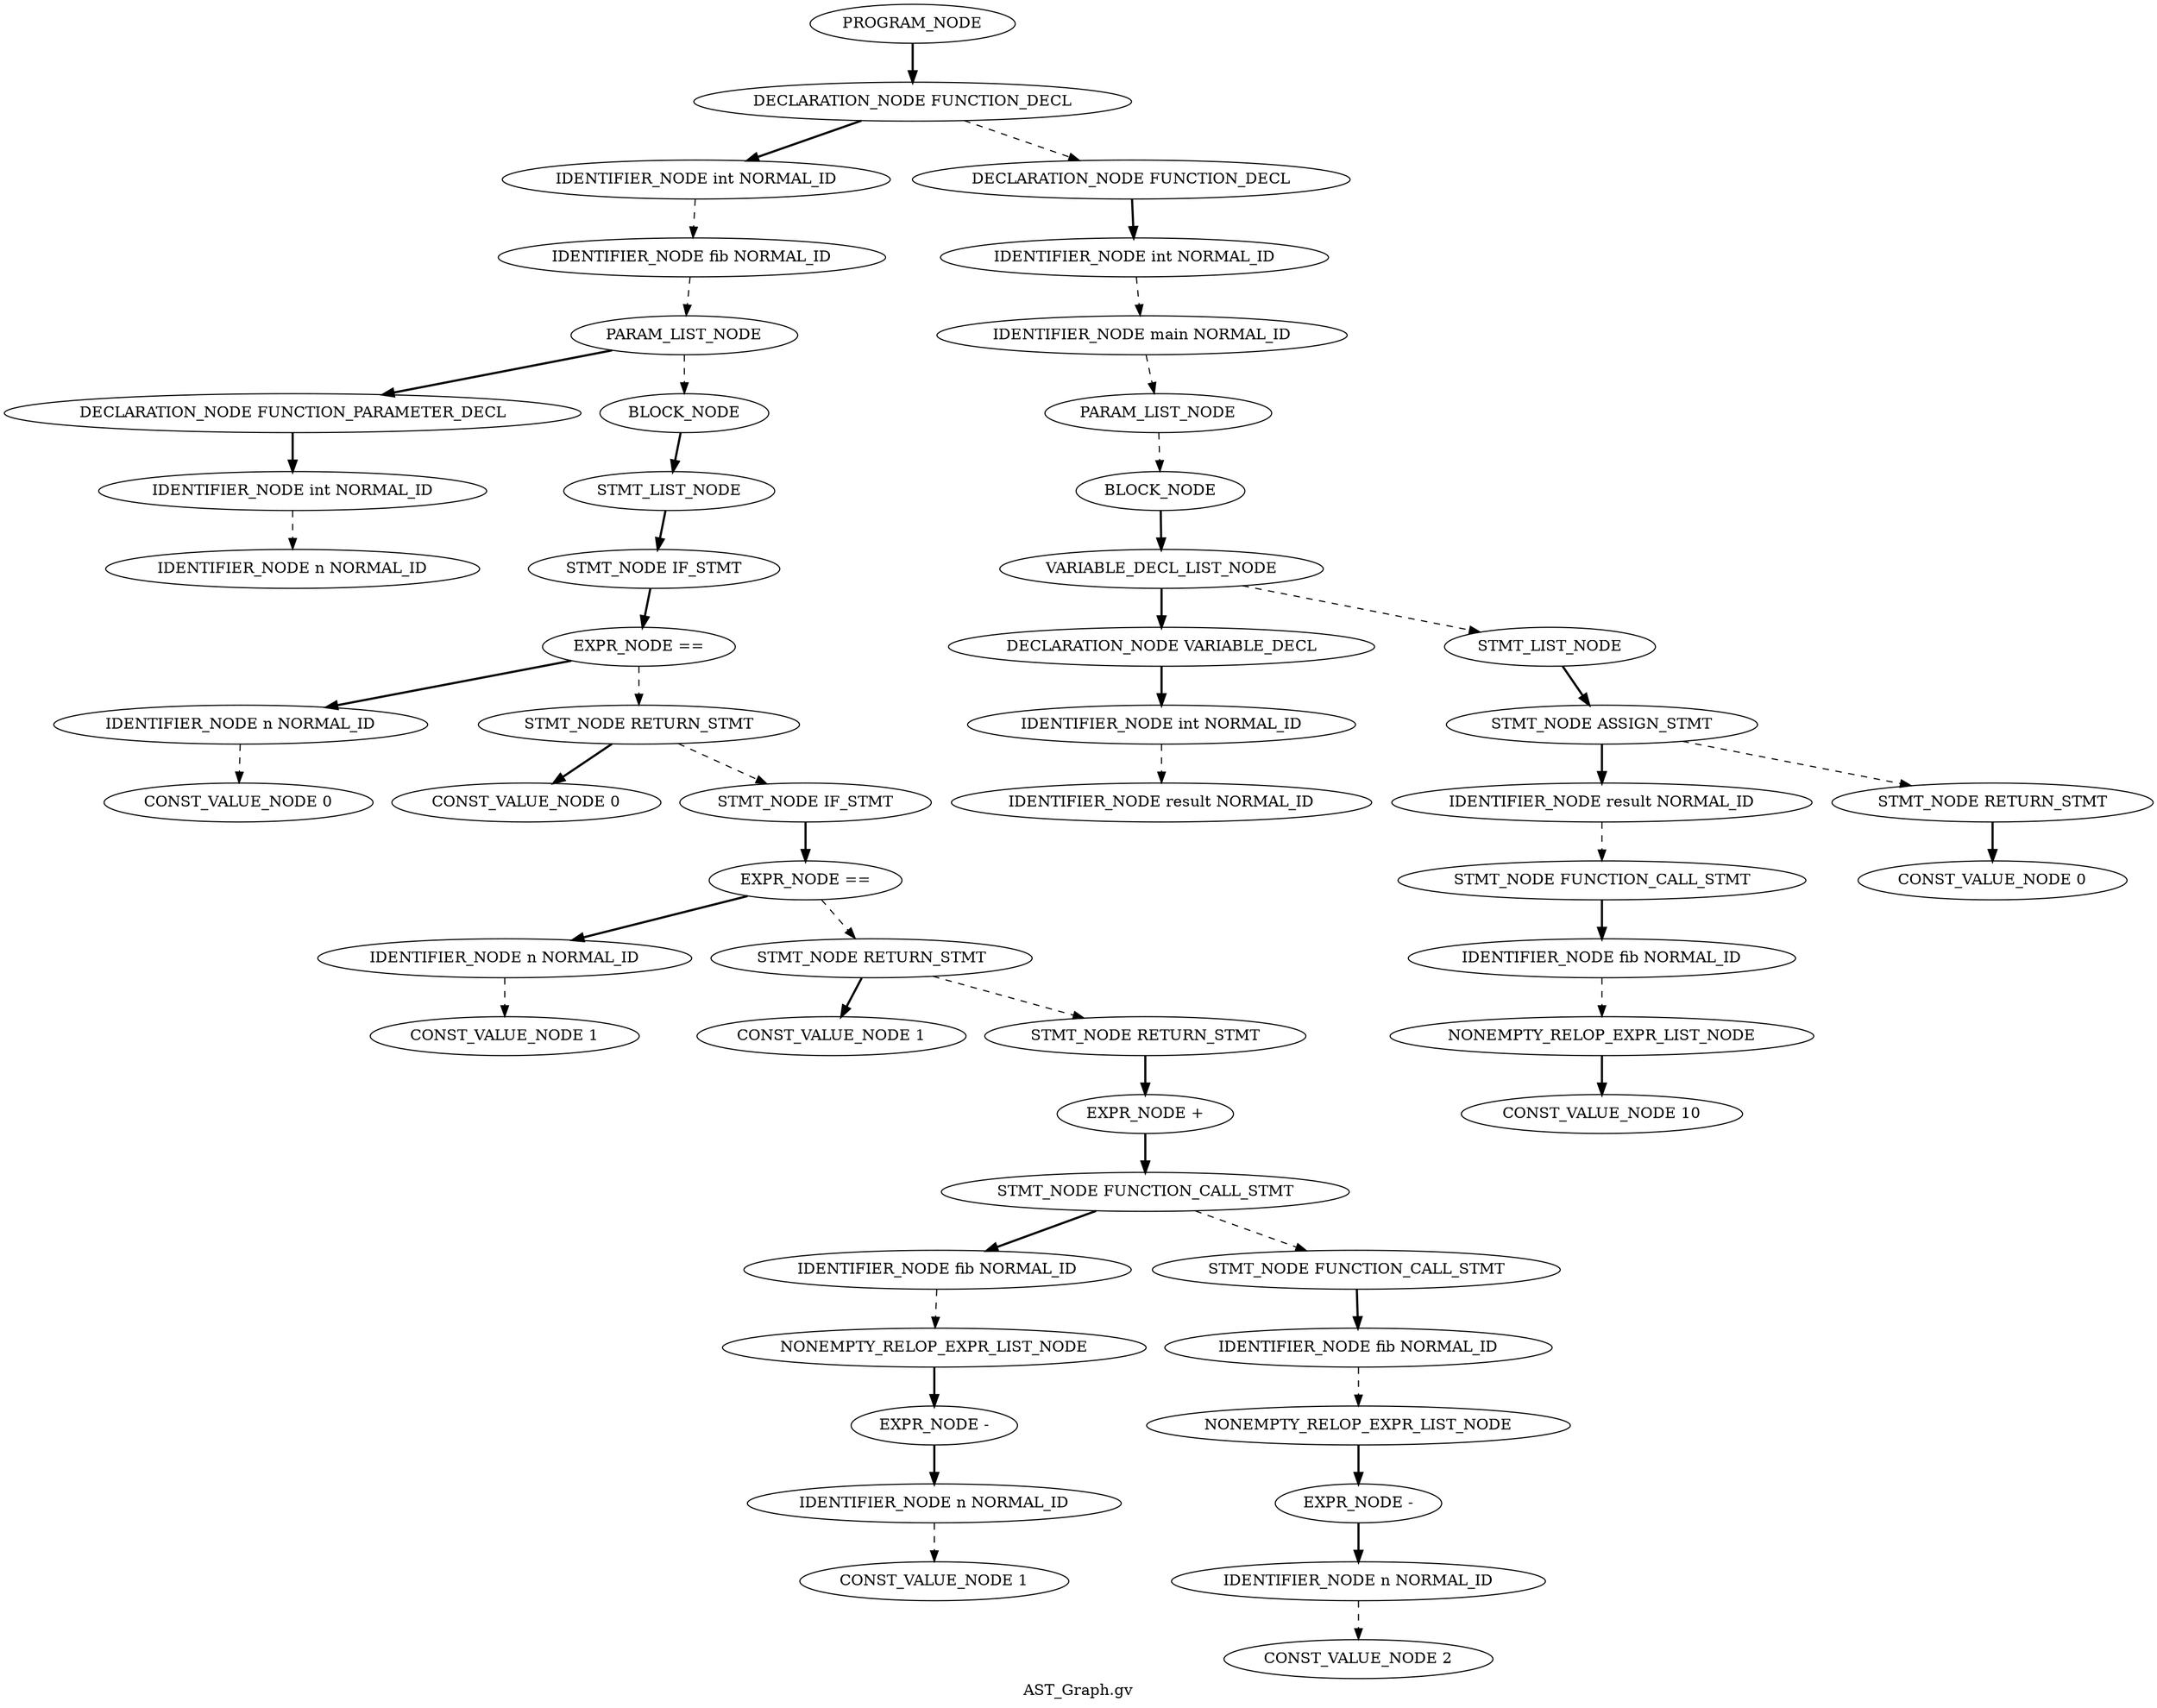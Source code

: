 Digraph AST
{
label = "AST_Graph.gv"
node0 [label ="PROGRAM_NODE"]
node1 [label ="DECLARATION_NODE FUNCTION_DECL"]
node2 [label ="IDENTIFIER_NODE int NORMAL_ID"]
node3 [label ="IDENTIFIER_NODE fib NORMAL_ID"]
node4 [label ="PARAM_LIST_NODE"]
node5 [label ="DECLARATION_NODE FUNCTION_PARAMETER_DECL"]
node6 [label ="IDENTIFIER_NODE int NORMAL_ID"]
node7 [label ="IDENTIFIER_NODE n NORMAL_ID"]
node6 -> node7 [style = dashed]
node5 -> node6 [style = bold]
node4 -> node5 [style = bold]
node8 [label ="BLOCK_NODE"]
node9 [label ="STMT_LIST_NODE"]
node10 [label ="STMT_NODE IF_STMT"]
node11 [label ="EXPR_NODE =="]
node12 [label ="IDENTIFIER_NODE n NORMAL_ID"]
node13 [label ="CONST_VALUE_NODE 0"]
node12 -> node13 [style = dashed]
node11 -> node12 [style = bold]
node14 [label ="STMT_NODE RETURN_STMT"]
node15 [label ="CONST_VALUE_NODE 0"]
node14 -> node15 [style = bold]
node16 [label ="STMT_NODE IF_STMT"]
node17 [label ="EXPR_NODE =="]
node18 [label ="IDENTIFIER_NODE n NORMAL_ID"]
node19 [label ="CONST_VALUE_NODE 1"]
node18 -> node19 [style = dashed]
node17 -> node18 [style = bold]
node20 [label ="STMT_NODE RETURN_STMT"]
node21 [label ="CONST_VALUE_NODE 1"]
node20 -> node21 [style = bold]
node22 [label ="STMT_NODE RETURN_STMT"]
node23 [label ="EXPR_NODE +"]
node24 [label ="STMT_NODE FUNCTION_CALL_STMT"]
node25 [label ="IDENTIFIER_NODE fib NORMAL_ID"]
node26 [label ="NONEMPTY_RELOP_EXPR_LIST_NODE"]
node27 [label ="EXPR_NODE -"]
node28 [label ="IDENTIFIER_NODE n NORMAL_ID"]
node29 [label ="CONST_VALUE_NODE 1"]
node28 -> node29 [style = dashed]
node27 -> node28 [style = bold]
node26 -> node27 [style = bold]
node25 -> node26 [style = dashed]
node24 -> node25 [style = bold]
node30 [label ="STMT_NODE FUNCTION_CALL_STMT"]
node31 [label ="IDENTIFIER_NODE fib NORMAL_ID"]
node32 [label ="NONEMPTY_RELOP_EXPR_LIST_NODE"]
node33 [label ="EXPR_NODE -"]
node34 [label ="IDENTIFIER_NODE n NORMAL_ID"]
node35 [label ="CONST_VALUE_NODE 2"]
node34 -> node35 [style = dashed]
node33 -> node34 [style = bold]
node32 -> node33 [style = bold]
node31 -> node32 [style = dashed]
node30 -> node31 [style = bold]
node24 -> node30 [style = dashed]
node23 -> node24 [style = bold]
node22 -> node23 [style = bold]
node20 -> node22 [style = dashed]
node17 -> node20 [style = dashed]
node16 -> node17 [style = bold]
node14 -> node16 [style = dashed]
node11 -> node14 [style = dashed]
node10 -> node11 [style = bold]
node9 -> node10 [style = bold]
node8 -> node9 [style = bold]
node4 -> node8 [style = dashed]
node3 -> node4 [style = dashed]
node2 -> node3 [style = dashed]
node1 -> node2 [style = bold]
node36 [label ="DECLARATION_NODE FUNCTION_DECL"]
node37 [label ="IDENTIFIER_NODE int NORMAL_ID"]
node38 [label ="IDENTIFIER_NODE main NORMAL_ID"]
node39 [label ="PARAM_LIST_NODE"]
node40 [label ="BLOCK_NODE"]
node41 [label ="VARIABLE_DECL_LIST_NODE"]
node42 [label ="DECLARATION_NODE VARIABLE_DECL"]
node43 [label ="IDENTIFIER_NODE int NORMAL_ID"]
node44 [label ="IDENTIFIER_NODE result NORMAL_ID"]
node43 -> node44 [style = dashed]
node42 -> node43 [style = bold]
node41 -> node42 [style = bold]
node45 [label ="STMT_LIST_NODE"]
node46 [label ="STMT_NODE ASSIGN_STMT"]
node47 [label ="IDENTIFIER_NODE result NORMAL_ID"]
node48 [label ="STMT_NODE FUNCTION_CALL_STMT"]
node49 [label ="IDENTIFIER_NODE fib NORMAL_ID"]
node50 [label ="NONEMPTY_RELOP_EXPR_LIST_NODE"]
node51 [label ="CONST_VALUE_NODE 10"]
node50 -> node51 [style = bold]
node49 -> node50 [style = dashed]
node48 -> node49 [style = bold]
node47 -> node48 [style = dashed]
node46 -> node47 [style = bold]
node52 [label ="STMT_NODE RETURN_STMT"]
node53 [label ="CONST_VALUE_NODE 0"]
node52 -> node53 [style = bold]
node46 -> node52 [style = dashed]
node45 -> node46 [style = bold]
node41 -> node45 [style = dashed]
node40 -> node41 [style = bold]
node39 -> node40 [style = dashed]
node38 -> node39 [style = dashed]
node37 -> node38 [style = dashed]
node36 -> node37 [style = bold]
node1 -> node36 [style = dashed]
node0 -> node1 [style = bold]
}
